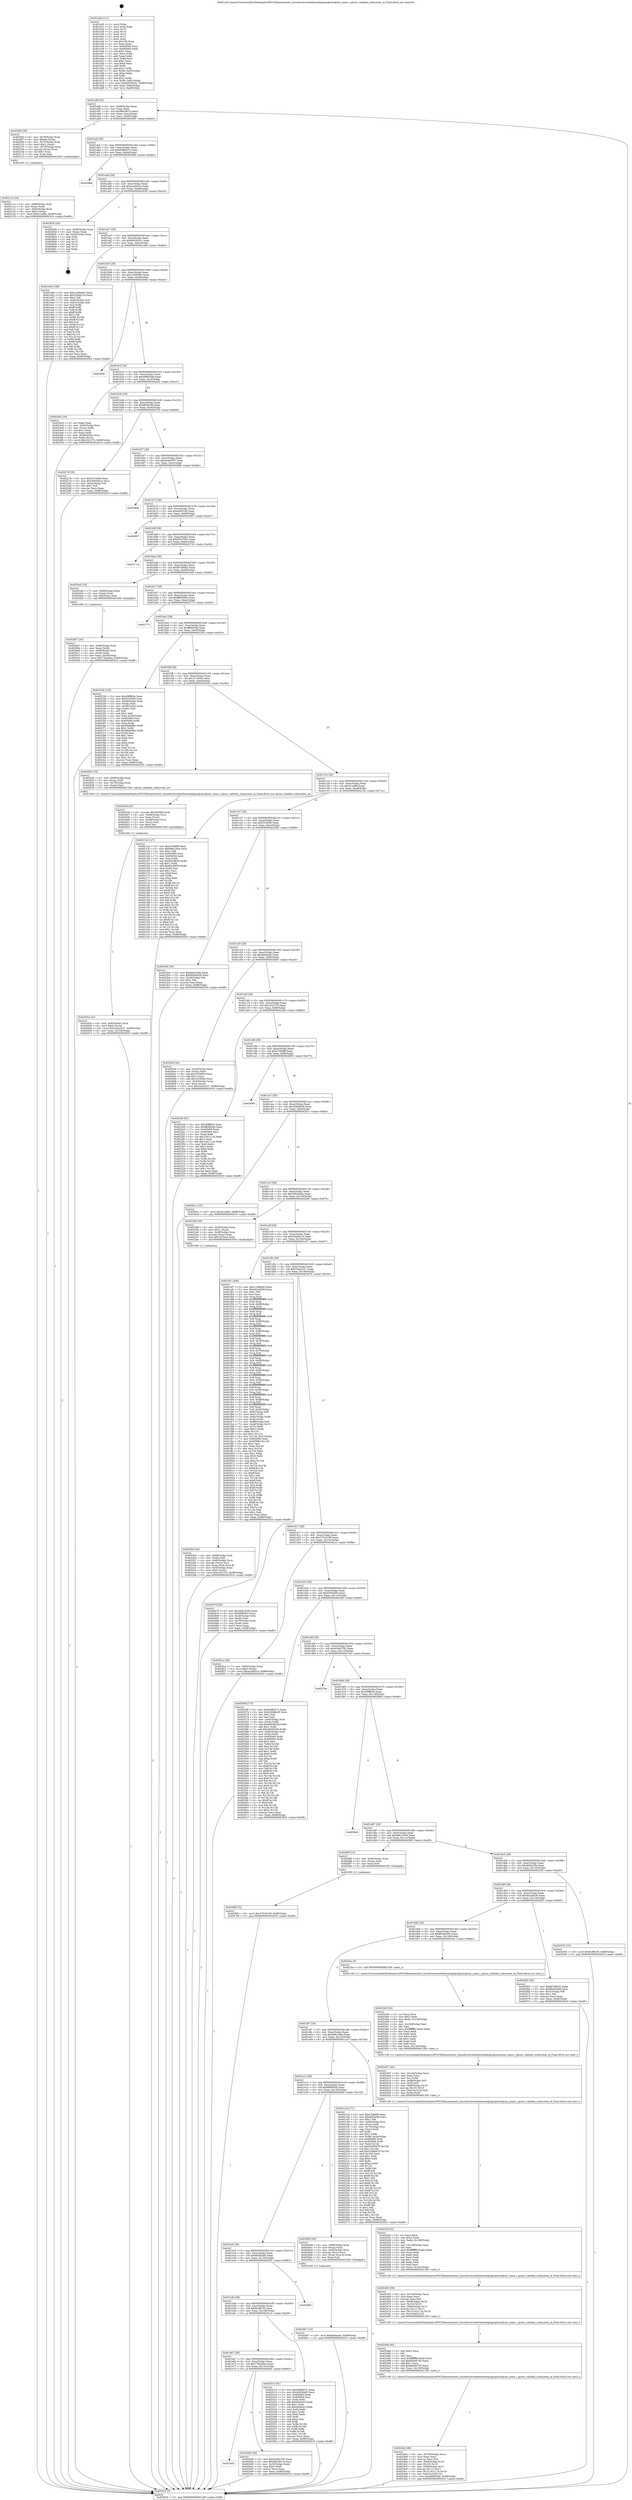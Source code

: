 digraph "0x401a20" {
  label = "0x401a20 (/mnt/c/Users/mathe/Desktop/tcc/POCII/binaries/extr_linuxdriversnetethernetqlogicqlcnicqlcnic_main.c_qlcnic_validate_subsystem_id_Final-ollvm.out::main(0))"
  labelloc = "t"
  node[shape=record]

  Entry [label="",width=0.3,height=0.3,shape=circle,fillcolor=black,style=filled]
  "0x401a8f" [label="{
     0x401a8f [32]\l
     | [instrs]\l
     &nbsp;&nbsp;0x401a8f \<+6\>: mov -0x98(%rbp),%eax\l
     &nbsp;&nbsp;0x401a95 \<+2\>: mov %eax,%ecx\l
     &nbsp;&nbsp;0x401a97 \<+6\>: sub $0x8bb3827a,%ecx\l
     &nbsp;&nbsp;0x401a9d \<+6\>: mov %eax,-0xac(%rbp)\l
     &nbsp;&nbsp;0x401aa3 \<+6\>: mov %ecx,-0xb0(%rbp)\l
     &nbsp;&nbsp;0x401aa9 \<+6\>: je 00000000004020f3 \<main+0x6d3\>\l
  }"]
  "0x4020f3" [label="{
     0x4020f3 [39]\l
     | [instrs]\l
     &nbsp;&nbsp;0x4020f3 \<+4\>: mov -0x78(%rbp),%rax\l
     &nbsp;&nbsp;0x4020f7 \<+6\>: movl $0x64,(%rax)\l
     &nbsp;&nbsp;0x4020fd \<+4\>: mov -0x70(%rbp),%rax\l
     &nbsp;&nbsp;0x402101 \<+6\>: movl $0x1,(%rax)\l
     &nbsp;&nbsp;0x402107 \<+4\>: mov -0x70(%rbp),%rax\l
     &nbsp;&nbsp;0x40210b \<+3\>: movslq (%rax),%rax\l
     &nbsp;&nbsp;0x40210e \<+4\>: shl $0x3,%rax\l
     &nbsp;&nbsp;0x402112 \<+3\>: mov %rax,%rdi\l
     &nbsp;&nbsp;0x402115 \<+5\>: call 0000000000401050 \<malloc@plt\>\l
     | [calls]\l
     &nbsp;&nbsp;0x401050 \{1\} (unknown)\l
  }"]
  "0x401aaf" [label="{
     0x401aaf [28]\l
     | [instrs]\l
     &nbsp;&nbsp;0x401aaf \<+5\>: jmp 0000000000401ab4 \<main+0x94\>\l
     &nbsp;&nbsp;0x401ab4 \<+6\>: mov -0xac(%rbp),%eax\l
     &nbsp;&nbsp;0x401aba \<+5\>: sub $0x8c98d27c,%eax\l
     &nbsp;&nbsp;0x401abf \<+6\>: mov %eax,-0xb4(%rbp)\l
     &nbsp;&nbsp;0x401ac5 \<+6\>: je 00000000004028dd \<main+0xebd\>\l
  }"]
  Exit [label="",width=0.3,height=0.3,shape=circle,fillcolor=black,style=filled,peripheries=2]
  "0x4028dd" [label="{
     0x4028dd\l
  }", style=dashed]
  "0x401acb" [label="{
     0x401acb [28]\l
     | [instrs]\l
     &nbsp;&nbsp;0x401acb \<+5\>: jmp 0000000000401ad0 \<main+0xb0\>\l
     &nbsp;&nbsp;0x401ad0 \<+6\>: mov -0xac(%rbp),%eax\l
     &nbsp;&nbsp;0x401ad6 \<+5\>: sub $0xaca8451e,%eax\l
     &nbsp;&nbsp;0x401adb \<+6\>: mov %eax,-0xb8(%rbp)\l
     &nbsp;&nbsp;0x401ae1 \<+6\>: je 0000000000402836 \<main+0xe16\>\l
  }"]
  "0x4026ff" [label="{
     0x4026ff [15]\l
     | [instrs]\l
     &nbsp;&nbsp;0x4026ff \<+10\>: movl $0x37916199,-0x98(%rbp)\l
     &nbsp;&nbsp;0x402709 \<+5\>: jmp 0000000000402916 \<main+0xef6\>\l
  }"]
  "0x402836" [label="{
     0x402836 [24]\l
     | [instrs]\l
     &nbsp;&nbsp;0x402836 \<+7\>: mov -0x90(%rbp),%rax\l
     &nbsp;&nbsp;0x40283d \<+2\>: mov (%rax),%eax\l
     &nbsp;&nbsp;0x40283f \<+4\>: lea -0x28(%rbp),%rsp\l
     &nbsp;&nbsp;0x402843 \<+1\>: pop %rbx\l
     &nbsp;&nbsp;0x402844 \<+2\>: pop %r12\l
     &nbsp;&nbsp;0x402846 \<+2\>: pop %r13\l
     &nbsp;&nbsp;0x402848 \<+2\>: pop %r14\l
     &nbsp;&nbsp;0x40284a \<+2\>: pop %r15\l
     &nbsp;&nbsp;0x40284c \<+1\>: pop %rbp\l
     &nbsp;&nbsp;0x40284d \<+1\>: ret\l
  }"]
  "0x401ae7" [label="{
     0x401ae7 [28]\l
     | [instrs]\l
     &nbsp;&nbsp;0x401ae7 \<+5\>: jmp 0000000000401aec \<main+0xcc\>\l
     &nbsp;&nbsp;0x401aec \<+6\>: mov -0xac(%rbp),%eax\l
     &nbsp;&nbsp;0x401af2 \<+5\>: sub $0xb655b341,%eax\l
     &nbsp;&nbsp;0x401af7 \<+6\>: mov %eax,-0xbc(%rbp)\l
     &nbsp;&nbsp;0x401afd \<+6\>: je 0000000000401e8d \<main+0x46d\>\l
  }"]
  "0x4026b7" [label="{
     0x4026b7 [15]\l
     | [instrs]\l
     &nbsp;&nbsp;0x4026b7 \<+10\>: movl $0xbbbaeb4,-0x98(%rbp)\l
     &nbsp;&nbsp;0x4026c1 \<+5\>: jmp 0000000000402916 \<main+0xef6\>\l
  }"]
  "0x401e8d" [label="{
     0x401e8d [106]\l
     | [instrs]\l
     &nbsp;&nbsp;0x401e8d \<+5\>: mov $0xc1590e92,%eax\l
     &nbsp;&nbsp;0x401e92 \<+5\>: mov $0x3294b214,%ecx\l
     &nbsp;&nbsp;0x401e97 \<+2\>: mov $0x1,%dl\l
     &nbsp;&nbsp;0x401e99 \<+7\>: mov -0x92(%rbp),%sil\l
     &nbsp;&nbsp;0x401ea0 \<+7\>: mov -0x91(%rbp),%dil\l
     &nbsp;&nbsp;0x401ea7 \<+3\>: mov %sil,%r8b\l
     &nbsp;&nbsp;0x401eaa \<+4\>: xor $0xff,%r8b\l
     &nbsp;&nbsp;0x401eae \<+3\>: mov %dil,%r9b\l
     &nbsp;&nbsp;0x401eb1 \<+4\>: xor $0xff,%r9b\l
     &nbsp;&nbsp;0x401eb5 \<+3\>: xor $0x1,%dl\l
     &nbsp;&nbsp;0x401eb8 \<+3\>: mov %r8b,%r10b\l
     &nbsp;&nbsp;0x401ebb \<+4\>: and $0xff,%r10b\l
     &nbsp;&nbsp;0x401ebf \<+3\>: and %dl,%sil\l
     &nbsp;&nbsp;0x401ec2 \<+3\>: mov %r9b,%r11b\l
     &nbsp;&nbsp;0x401ec5 \<+4\>: and $0xff,%r11b\l
     &nbsp;&nbsp;0x401ec9 \<+3\>: and %dl,%dil\l
     &nbsp;&nbsp;0x401ecc \<+3\>: or %sil,%r10b\l
     &nbsp;&nbsp;0x401ecf \<+3\>: or %dil,%r11b\l
     &nbsp;&nbsp;0x401ed2 \<+3\>: xor %r11b,%r10b\l
     &nbsp;&nbsp;0x401ed5 \<+3\>: or %r9b,%r8b\l
     &nbsp;&nbsp;0x401ed8 \<+4\>: xor $0xff,%r8b\l
     &nbsp;&nbsp;0x401edc \<+3\>: or $0x1,%dl\l
     &nbsp;&nbsp;0x401edf \<+3\>: and %dl,%r8b\l
     &nbsp;&nbsp;0x401ee2 \<+3\>: or %r8b,%r10b\l
     &nbsp;&nbsp;0x401ee5 \<+4\>: test $0x1,%r10b\l
     &nbsp;&nbsp;0x401ee9 \<+3\>: cmovne %ecx,%eax\l
     &nbsp;&nbsp;0x401eec \<+6\>: mov %eax,-0x98(%rbp)\l
     &nbsp;&nbsp;0x401ef2 \<+5\>: jmp 0000000000402916 \<main+0xef6\>\l
  }"]
  "0x401b03" [label="{
     0x401b03 [28]\l
     | [instrs]\l
     &nbsp;&nbsp;0x401b03 \<+5\>: jmp 0000000000401b08 \<main+0xe8\>\l
     &nbsp;&nbsp;0x401b08 \<+6\>: mov -0xac(%rbp),%eax\l
     &nbsp;&nbsp;0x401b0e \<+5\>: sub $0xc1590e92,%eax\l
     &nbsp;&nbsp;0x401b13 \<+6\>: mov %eax,-0xc0(%rbp)\l
     &nbsp;&nbsp;0x401b19 \<+6\>: je 000000000040284e \<main+0xe2e\>\l
  }"]
  "0x402916" [label="{
     0x402916 [5]\l
     | [instrs]\l
     &nbsp;&nbsp;0x402916 \<+5\>: jmp 0000000000401a8f \<main+0x6f\>\l
  }"]
  "0x401a20" [label="{
     0x401a20 [111]\l
     | [instrs]\l
     &nbsp;&nbsp;0x401a20 \<+1\>: push %rbp\l
     &nbsp;&nbsp;0x401a21 \<+3\>: mov %rsp,%rbp\l
     &nbsp;&nbsp;0x401a24 \<+2\>: push %r15\l
     &nbsp;&nbsp;0x401a26 \<+2\>: push %r14\l
     &nbsp;&nbsp;0x401a28 \<+2\>: push %r13\l
     &nbsp;&nbsp;0x401a2a \<+2\>: push %r12\l
     &nbsp;&nbsp;0x401a2c \<+1\>: push %rbx\l
     &nbsp;&nbsp;0x401a2d \<+7\>: sub $0x158,%rsp\l
     &nbsp;&nbsp;0x401a34 \<+2\>: xor %eax,%eax\l
     &nbsp;&nbsp;0x401a36 \<+7\>: mov 0x405060,%ecx\l
     &nbsp;&nbsp;0x401a3d \<+7\>: mov 0x405064,%edx\l
     &nbsp;&nbsp;0x401a44 \<+3\>: sub $0x1,%eax\l
     &nbsp;&nbsp;0x401a47 \<+3\>: mov %ecx,%r8d\l
     &nbsp;&nbsp;0x401a4a \<+3\>: add %eax,%r8d\l
     &nbsp;&nbsp;0x401a4d \<+4\>: imul %r8d,%ecx\l
     &nbsp;&nbsp;0x401a51 \<+3\>: and $0x1,%ecx\l
     &nbsp;&nbsp;0x401a54 \<+3\>: cmp $0x0,%ecx\l
     &nbsp;&nbsp;0x401a57 \<+4\>: sete %r9b\l
     &nbsp;&nbsp;0x401a5b \<+4\>: and $0x1,%r9b\l
     &nbsp;&nbsp;0x401a5f \<+7\>: mov %r9b,-0x92(%rbp)\l
     &nbsp;&nbsp;0x401a66 \<+3\>: cmp $0xa,%edx\l
     &nbsp;&nbsp;0x401a69 \<+4\>: setl %r9b\l
     &nbsp;&nbsp;0x401a6d \<+4\>: and $0x1,%r9b\l
     &nbsp;&nbsp;0x401a71 \<+7\>: mov %r9b,-0x91(%rbp)\l
     &nbsp;&nbsp;0x401a78 \<+10\>: movl $0xb655b341,-0x98(%rbp)\l
     &nbsp;&nbsp;0x401a82 \<+6\>: mov %edi,-0x9c(%rbp)\l
     &nbsp;&nbsp;0x401a88 \<+7\>: mov %rsi,-0xa8(%rbp)\l
  }"]
  "0x40265a" [label="{
     0x40265a [31]\l
     | [instrs]\l
     &nbsp;&nbsp;0x40265a \<+4\>: mov -0x40(%rbp),%rcx\l
     &nbsp;&nbsp;0x40265e \<+6\>: movl $0x0,(%rcx)\l
     &nbsp;&nbsp;0x402664 \<+10\>: movl $0x32ea3237,-0x98(%rbp)\l
     &nbsp;&nbsp;0x40266e \<+6\>: mov %eax,-0x154(%rbp)\l
     &nbsp;&nbsp;0x402674 \<+5\>: jmp 0000000000402916 \<main+0xef6\>\l
  }"]
  "0x40284e" [label="{
     0x40284e\l
  }", style=dashed]
  "0x401b1f" [label="{
     0x401b1f [28]\l
     | [instrs]\l
     &nbsp;&nbsp;0x401b1f \<+5\>: jmp 0000000000401b24 \<main+0x104\>\l
     &nbsp;&nbsp;0x401b24 \<+6\>: mov -0xac(%rbp),%eax\l
     &nbsp;&nbsp;0x401b2a \<+5\>: sub $0xd68f30a8,%eax\l
     &nbsp;&nbsp;0x401b2f \<+6\>: mov %eax,-0xc4(%rbp)\l
     &nbsp;&nbsp;0x401b35 \<+6\>: je 00000000004024e3 \<main+0xac3\>\l
  }"]
  "0x40263d" [label="{
     0x40263d [29]\l
     | [instrs]\l
     &nbsp;&nbsp;0x40263d \<+10\>: movabs $0x4030b6,%rdi\l
     &nbsp;&nbsp;0x402647 \<+4\>: mov -0x48(%rbp),%rcx\l
     &nbsp;&nbsp;0x40264b \<+2\>: mov %eax,(%rcx)\l
     &nbsp;&nbsp;0x40264d \<+4\>: mov -0x48(%rbp),%rcx\l
     &nbsp;&nbsp;0x402651 \<+2\>: mov (%rcx),%esi\l
     &nbsp;&nbsp;0x402653 \<+2\>: mov $0x0,%al\l
     &nbsp;&nbsp;0x402655 \<+5\>: call 0000000000401040 \<printf@plt\>\l
     | [calls]\l
     &nbsp;&nbsp;0x401040 \{1\} (unknown)\l
  }"]
  "0x4024e3" [label="{
     0x4024e3 [34]\l
     | [instrs]\l
     &nbsp;&nbsp;0x4024e3 \<+2\>: xor %eax,%eax\l
     &nbsp;&nbsp;0x4024e5 \<+4\>: mov -0x50(%rbp),%rcx\l
     &nbsp;&nbsp;0x4024e9 \<+2\>: mov (%rcx),%edx\l
     &nbsp;&nbsp;0x4024eb \<+3\>: sub $0x1,%eax\l
     &nbsp;&nbsp;0x4024ee \<+2\>: sub %eax,%edx\l
     &nbsp;&nbsp;0x4024f0 \<+4\>: mov -0x50(%rbp),%rcx\l
     &nbsp;&nbsp;0x4024f4 \<+2\>: mov %edx,(%rcx)\l
     &nbsp;&nbsp;0x4024f6 \<+10\>: movl $0xc3d127b,-0x98(%rbp)\l
     &nbsp;&nbsp;0x402500 \<+5\>: jmp 0000000000402916 \<main+0xef6\>\l
  }"]
  "0x401b3b" [label="{
     0x401b3b [28]\l
     | [instrs]\l
     &nbsp;&nbsp;0x401b3b \<+5\>: jmp 0000000000401b40 \<main+0x120\>\l
     &nbsp;&nbsp;0x401b40 \<+6\>: mov -0xac(%rbp),%eax\l
     &nbsp;&nbsp;0x401b46 \<+5\>: sub $0xd82fa36f,%eax\l
     &nbsp;&nbsp;0x401b4b \<+6\>: mov %eax,-0xc8(%rbp)\l
     &nbsp;&nbsp;0x401b51 \<+6\>: je 0000000000402278 \<main+0x858\>\l
  }"]
  "0x4024b2" [label="{
     0x4024b2 [49]\l
     | [instrs]\l
     &nbsp;&nbsp;0x4024b2 \<+6\>: mov -0x150(%rbp),%ecx\l
     &nbsp;&nbsp;0x4024b8 \<+3\>: imul %eax,%ecx\l
     &nbsp;&nbsp;0x4024bb \<+3\>: movslq %ecx,%r9\l
     &nbsp;&nbsp;0x4024be \<+4\>: mov -0x68(%rbp),%r10\l
     &nbsp;&nbsp;0x4024c2 \<+3\>: mov (%r10),%r10\l
     &nbsp;&nbsp;0x4024c5 \<+4\>: mov -0x60(%rbp),%r11\l
     &nbsp;&nbsp;0x4024c9 \<+3\>: movslq (%r11),%r11\l
     &nbsp;&nbsp;0x4024cc \<+4\>: mov (%r10,%r11,8),%r10\l
     &nbsp;&nbsp;0x4024d0 \<+4\>: mov %r9,0x10(%r10)\l
     &nbsp;&nbsp;0x4024d4 \<+10\>: movl $0xd68f30a8,-0x98(%rbp)\l
     &nbsp;&nbsp;0x4024de \<+5\>: jmp 0000000000402916 \<main+0xef6\>\l
  }"]
  "0x402278" [label="{
     0x402278 [30]\l
     | [instrs]\l
     &nbsp;&nbsp;0x402278 \<+5\>: mov $0x317a904,%eax\l
     &nbsp;&nbsp;0x40227d \<+5\>: mov $0x3083d42a,%ecx\l
     &nbsp;&nbsp;0x402282 \<+3\>: mov -0x2a(%rbp),%dl\l
     &nbsp;&nbsp;0x402285 \<+3\>: test $0x1,%dl\l
     &nbsp;&nbsp;0x402288 \<+3\>: cmovne %ecx,%eax\l
     &nbsp;&nbsp;0x40228b \<+6\>: mov %eax,-0x98(%rbp)\l
     &nbsp;&nbsp;0x402291 \<+5\>: jmp 0000000000402916 \<main+0xef6\>\l
  }"]
  "0x401b57" [label="{
     0x401b57 [28]\l
     | [instrs]\l
     &nbsp;&nbsp;0x401b57 \<+5\>: jmp 0000000000401b5c \<main+0x13c\>\l
     &nbsp;&nbsp;0x401b5c \<+6\>: mov -0xac(%rbp),%eax\l
     &nbsp;&nbsp;0x401b62 \<+5\>: sub $0xe5ded507,%eax\l
     &nbsp;&nbsp;0x401b67 \<+6\>: mov %eax,-0xcc(%rbp)\l
     &nbsp;&nbsp;0x401b6d \<+6\>: je 000000000040280b \<main+0xdeb\>\l
  }"]
  "0x40248a" [label="{
     0x40248a [40]\l
     | [instrs]\l
     &nbsp;&nbsp;0x40248a \<+5\>: mov $0x2,%ecx\l
     &nbsp;&nbsp;0x40248f \<+1\>: cltd\l
     &nbsp;&nbsp;0x402490 \<+2\>: idiv %ecx\l
     &nbsp;&nbsp;0x402492 \<+6\>: imul $0xfffffffe,%edx,%ecx\l
     &nbsp;&nbsp;0x402498 \<+6\>: sub $0xdbd46783,%ecx\l
     &nbsp;&nbsp;0x40249e \<+3\>: add $0x1,%ecx\l
     &nbsp;&nbsp;0x4024a1 \<+6\>: add $0xdbd46783,%ecx\l
     &nbsp;&nbsp;0x4024a7 \<+6\>: mov %ecx,-0x150(%rbp)\l
     &nbsp;&nbsp;0x4024ad \<+5\>: call 0000000000401160 \<next_i\>\l
     | [calls]\l
     &nbsp;&nbsp;0x401160 \{1\} (/mnt/c/Users/mathe/Desktop/tcc/POCII/binaries/extr_linuxdriversnetethernetqlogicqlcnicqlcnic_main.c_qlcnic_validate_subsystem_id_Final-ollvm.out::next_i)\l
  }"]
  "0x40280b" [label="{
     0x40280b\l
  }", style=dashed]
  "0x401b73" [label="{
     0x401b73 [28]\l
     | [instrs]\l
     &nbsp;&nbsp;0x401b73 \<+5\>: jmp 0000000000401b78 \<main+0x158\>\l
     &nbsp;&nbsp;0x401b78 \<+6\>: mov -0xac(%rbp),%eax\l
     &nbsp;&nbsp;0x401b7e \<+5\>: sub $0xed5f21fb,%eax\l
     &nbsp;&nbsp;0x401b83 \<+6\>: mov %eax,-0xd0(%rbp)\l
     &nbsp;&nbsp;0x401b89 \<+6\>: je 0000000000402907 \<main+0xee7\>\l
  }"]
  "0x402463" [label="{
     0x402463 [39]\l
     | [instrs]\l
     &nbsp;&nbsp;0x402463 \<+6\>: mov -0x14c(%rbp),%ecx\l
     &nbsp;&nbsp;0x402469 \<+3\>: imul %eax,%ecx\l
     &nbsp;&nbsp;0x40246c \<+3\>: movslq %ecx,%r9\l
     &nbsp;&nbsp;0x40246f \<+4\>: mov -0x68(%rbp),%r10\l
     &nbsp;&nbsp;0x402473 \<+3\>: mov (%r10),%r10\l
     &nbsp;&nbsp;0x402476 \<+4\>: mov -0x60(%rbp),%r11\l
     &nbsp;&nbsp;0x40247a \<+3\>: movslq (%r11),%r11\l
     &nbsp;&nbsp;0x40247d \<+4\>: mov (%r10,%r11,8),%r10\l
     &nbsp;&nbsp;0x402481 \<+4\>: mov %r9,0x8(%r10)\l
     &nbsp;&nbsp;0x402485 \<+5\>: call 0000000000401160 \<next_i\>\l
     | [calls]\l
     &nbsp;&nbsp;0x401160 \{1\} (/mnt/c/Users/mathe/Desktop/tcc/POCII/binaries/extr_linuxdriversnetethernetqlogicqlcnicqlcnic_main.c_qlcnic_validate_subsystem_id_Final-ollvm.out::next_i)\l
  }"]
  "0x402907" [label="{
     0x402907\l
  }", style=dashed]
  "0x401b8f" [label="{
     0x401b8f [28]\l
     | [instrs]\l
     &nbsp;&nbsp;0x401b8f \<+5\>: jmp 0000000000401b94 \<main+0x174\>\l
     &nbsp;&nbsp;0x401b94 \<+6\>: mov -0xac(%rbp),%eax\l
     &nbsp;&nbsp;0x401b9a \<+5\>: sub $0xf5027633,%eax\l
     &nbsp;&nbsp;0x401b9f \<+6\>: mov %eax,-0xd4(%rbp)\l
     &nbsp;&nbsp;0x401ba5 \<+6\>: je 000000000040271d \<main+0xcfd\>\l
  }"]
  "0x40242f" [label="{
     0x40242f [52]\l
     | [instrs]\l
     &nbsp;&nbsp;0x40242f \<+2\>: xor %ecx,%ecx\l
     &nbsp;&nbsp;0x402431 \<+5\>: mov $0x2,%edx\l
     &nbsp;&nbsp;0x402436 \<+6\>: mov %edx,-0x148(%rbp)\l
     &nbsp;&nbsp;0x40243c \<+1\>: cltd\l
     &nbsp;&nbsp;0x40243d \<+6\>: mov -0x148(%rbp),%esi\l
     &nbsp;&nbsp;0x402443 \<+2\>: idiv %esi\l
     &nbsp;&nbsp;0x402445 \<+6\>: imul $0xfffffffe,%edx,%edx\l
     &nbsp;&nbsp;0x40244b \<+2\>: mov %ecx,%edi\l
     &nbsp;&nbsp;0x40244d \<+2\>: sub %edx,%edi\l
     &nbsp;&nbsp;0x40244f \<+2\>: mov %ecx,%edx\l
     &nbsp;&nbsp;0x402451 \<+3\>: sub $0x1,%edx\l
     &nbsp;&nbsp;0x402454 \<+2\>: add %edx,%edi\l
     &nbsp;&nbsp;0x402456 \<+2\>: sub %edi,%ecx\l
     &nbsp;&nbsp;0x402458 \<+6\>: mov %ecx,-0x14c(%rbp)\l
     &nbsp;&nbsp;0x40245e \<+5\>: call 0000000000401160 \<next_i\>\l
     | [calls]\l
     &nbsp;&nbsp;0x401160 \{1\} (/mnt/c/Users/mathe/Desktop/tcc/POCII/binaries/extr_linuxdriversnetethernetqlogicqlcnicqlcnic_main.c_qlcnic_validate_subsystem_id_Final-ollvm.out::next_i)\l
  }"]
  "0x40271d" [label="{
     0x40271d\l
  }", style=dashed]
  "0x401bab" [label="{
     0x401bab [28]\l
     | [instrs]\l
     &nbsp;&nbsp;0x401bab \<+5\>: jmp 0000000000401bb0 \<main+0x190\>\l
     &nbsp;&nbsp;0x401bb0 \<+6\>: mov -0xac(%rbp),%eax\l
     &nbsp;&nbsp;0x401bb6 \<+5\>: sub $0xfd7d8462,%eax\l
     &nbsp;&nbsp;0x401bbb \<+6\>: mov %eax,-0xd8(%rbp)\l
     &nbsp;&nbsp;0x401bc1 \<+6\>: je 00000000004020a4 \<main+0x684\>\l
  }"]
  "0x402407" [label="{
     0x402407 [40]\l
     | [instrs]\l
     &nbsp;&nbsp;0x402407 \<+6\>: mov -0x144(%rbp),%ecx\l
     &nbsp;&nbsp;0x40240d \<+3\>: imul %eax,%ecx\l
     &nbsp;&nbsp;0x402410 \<+4\>: mov %cx,%r8w\l
     &nbsp;&nbsp;0x402414 \<+4\>: mov -0x68(%rbp),%r9\l
     &nbsp;&nbsp;0x402418 \<+3\>: mov (%r9),%r9\l
     &nbsp;&nbsp;0x40241b \<+4\>: mov -0x60(%rbp),%r10\l
     &nbsp;&nbsp;0x40241f \<+3\>: movslq (%r10),%r10\l
     &nbsp;&nbsp;0x402422 \<+4\>: mov (%r9,%r10,8),%r9\l
     &nbsp;&nbsp;0x402426 \<+4\>: mov %r8w,(%r9)\l
     &nbsp;&nbsp;0x40242a \<+5\>: call 0000000000401160 \<next_i\>\l
     | [calls]\l
     &nbsp;&nbsp;0x401160 \{1\} (/mnt/c/Users/mathe/Desktop/tcc/POCII/binaries/extr_linuxdriversnetethernetqlogicqlcnicqlcnic_main.c_qlcnic_validate_subsystem_id_Final-ollvm.out::next_i)\l
  }"]
  "0x4020a4" [label="{
     0x4020a4 [19]\l
     | [instrs]\l
     &nbsp;&nbsp;0x4020a4 \<+7\>: mov -0x88(%rbp),%rax\l
     &nbsp;&nbsp;0x4020ab \<+3\>: mov (%rax),%rax\l
     &nbsp;&nbsp;0x4020ae \<+4\>: mov 0x8(%rax),%rdi\l
     &nbsp;&nbsp;0x4020b2 \<+5\>: call 0000000000401060 \<atoi@plt\>\l
     | [calls]\l
     &nbsp;&nbsp;0x401060 \{1\} (unknown)\l
  }"]
  "0x401bc7" [label="{
     0x401bc7 [28]\l
     | [instrs]\l
     &nbsp;&nbsp;0x401bc7 \<+5\>: jmp 0000000000401bcc \<main+0x1ac\>\l
     &nbsp;&nbsp;0x401bcc \<+6\>: mov -0xac(%rbp),%eax\l
     &nbsp;&nbsp;0x401bd2 \<+5\>: sub $0xff830904,%eax\l
     &nbsp;&nbsp;0x401bd7 \<+6\>: mov %eax,-0xdc(%rbp)\l
     &nbsp;&nbsp;0x401bdd \<+6\>: je 0000000000402773 \<main+0xd53\>\l
  }"]
  "0x4023d3" [label="{
     0x4023d3 [52]\l
     | [instrs]\l
     &nbsp;&nbsp;0x4023d3 \<+2\>: xor %ecx,%ecx\l
     &nbsp;&nbsp;0x4023d5 \<+5\>: mov $0x2,%edx\l
     &nbsp;&nbsp;0x4023da \<+6\>: mov %edx,-0x140(%rbp)\l
     &nbsp;&nbsp;0x4023e0 \<+1\>: cltd\l
     &nbsp;&nbsp;0x4023e1 \<+6\>: mov -0x140(%rbp),%esi\l
     &nbsp;&nbsp;0x4023e7 \<+2\>: idiv %esi\l
     &nbsp;&nbsp;0x4023e9 \<+6\>: imul $0xfffffffe,%edx,%edx\l
     &nbsp;&nbsp;0x4023ef \<+2\>: mov %ecx,%edi\l
     &nbsp;&nbsp;0x4023f1 \<+2\>: sub %edx,%edi\l
     &nbsp;&nbsp;0x4023f3 \<+2\>: mov %ecx,%edx\l
     &nbsp;&nbsp;0x4023f5 \<+3\>: sub $0x1,%edx\l
     &nbsp;&nbsp;0x4023f8 \<+2\>: add %edx,%edi\l
     &nbsp;&nbsp;0x4023fa \<+2\>: sub %edi,%ecx\l
     &nbsp;&nbsp;0x4023fc \<+6\>: mov %ecx,-0x144(%rbp)\l
     &nbsp;&nbsp;0x402402 \<+5\>: call 0000000000401160 \<next_i\>\l
     | [calls]\l
     &nbsp;&nbsp;0x401160 \{1\} (/mnt/c/Users/mathe/Desktop/tcc/POCII/binaries/extr_linuxdriversnetethernetqlogicqlcnicqlcnic_main.c_qlcnic_validate_subsystem_id_Final-ollvm.out::next_i)\l
  }"]
  "0x402773" [label="{
     0x402773\l
  }", style=dashed]
  "0x401be3" [label="{
     0x401be3 [28]\l
     | [instrs]\l
     &nbsp;&nbsp;0x401be3 \<+5\>: jmp 0000000000401be8 \<main+0x1c8\>\l
     &nbsp;&nbsp;0x401be8 \<+6\>: mov -0xac(%rbp),%eax\l
     &nbsp;&nbsp;0x401bee \<+5\>: sub $0xffb85b4d,%eax\l
     &nbsp;&nbsp;0x401bf3 \<+6\>: mov %eax,-0xe0(%rbp)\l
     &nbsp;&nbsp;0x401bf9 \<+6\>: je 0000000000402336 \<main+0x916\>\l
  }"]
  "0x4022b0" [label="{
     0x4022b0 [43]\l
     | [instrs]\l
     &nbsp;&nbsp;0x4022b0 \<+4\>: mov -0x68(%rbp),%rdi\l
     &nbsp;&nbsp;0x4022b4 \<+3\>: mov (%rdi),%rdi\l
     &nbsp;&nbsp;0x4022b7 \<+4\>: mov -0x60(%rbp),%rcx\l
     &nbsp;&nbsp;0x4022bb \<+3\>: movslq (%rcx),%rcx\l
     &nbsp;&nbsp;0x4022be \<+4\>: mov %rax,(%rdi,%rcx,8)\l
     &nbsp;&nbsp;0x4022c2 \<+4\>: mov -0x50(%rbp),%rax\l
     &nbsp;&nbsp;0x4022c6 \<+6\>: movl $0x0,(%rax)\l
     &nbsp;&nbsp;0x4022cc \<+10\>: movl $0xc3d127b,-0x98(%rbp)\l
     &nbsp;&nbsp;0x4022d6 \<+5\>: jmp 0000000000402916 \<main+0xef6\>\l
  }"]
  "0x402336" [label="{
     0x402336 [122]\l
     | [instrs]\l
     &nbsp;&nbsp;0x402336 \<+5\>: mov $0x45fffb3e,%eax\l
     &nbsp;&nbsp;0x40233b \<+5\>: mov $0x551bf36,%ecx\l
     &nbsp;&nbsp;0x402340 \<+4\>: mov -0x50(%rbp),%rdx\l
     &nbsp;&nbsp;0x402344 \<+2\>: mov (%rdx),%esi\l
     &nbsp;&nbsp;0x402346 \<+4\>: mov -0x58(%rbp),%rdx\l
     &nbsp;&nbsp;0x40234a \<+2\>: cmp (%rdx),%esi\l
     &nbsp;&nbsp;0x40234c \<+4\>: setl %dil\l
     &nbsp;&nbsp;0x402350 \<+4\>: and $0x1,%dil\l
     &nbsp;&nbsp;0x402354 \<+4\>: mov %dil,-0x29(%rbp)\l
     &nbsp;&nbsp;0x402358 \<+7\>: mov 0x405060,%esi\l
     &nbsp;&nbsp;0x40235f \<+8\>: mov 0x405064,%r8d\l
     &nbsp;&nbsp;0x402367 \<+3\>: mov %esi,%r9d\l
     &nbsp;&nbsp;0x40236a \<+7\>: sub $0x5fddd9bc,%r9d\l
     &nbsp;&nbsp;0x402371 \<+4\>: sub $0x1,%r9d\l
     &nbsp;&nbsp;0x402375 \<+7\>: add $0x5fddd9bc,%r9d\l
     &nbsp;&nbsp;0x40237c \<+4\>: imul %r9d,%esi\l
     &nbsp;&nbsp;0x402380 \<+3\>: and $0x1,%esi\l
     &nbsp;&nbsp;0x402383 \<+3\>: cmp $0x0,%esi\l
     &nbsp;&nbsp;0x402386 \<+4\>: sete %dil\l
     &nbsp;&nbsp;0x40238a \<+4\>: cmp $0xa,%r8d\l
     &nbsp;&nbsp;0x40238e \<+4\>: setl %r10b\l
     &nbsp;&nbsp;0x402392 \<+3\>: mov %dil,%r11b\l
     &nbsp;&nbsp;0x402395 \<+3\>: and %r10b,%r11b\l
     &nbsp;&nbsp;0x402398 \<+3\>: xor %r10b,%dil\l
     &nbsp;&nbsp;0x40239b \<+3\>: or %dil,%r11b\l
     &nbsp;&nbsp;0x40239e \<+4\>: test $0x1,%r11b\l
     &nbsp;&nbsp;0x4023a2 \<+3\>: cmovne %ecx,%eax\l
     &nbsp;&nbsp;0x4023a5 \<+6\>: mov %eax,-0x98(%rbp)\l
     &nbsp;&nbsp;0x4023ab \<+5\>: jmp 0000000000402916 \<main+0xef6\>\l
  }"]
  "0x401bff" [label="{
     0x401bff [28]\l
     | [instrs]\l
     &nbsp;&nbsp;0x401bff \<+5\>: jmp 0000000000401c04 \<main+0x1e4\>\l
     &nbsp;&nbsp;0x401c04 \<+6\>: mov -0xac(%rbp),%eax\l
     &nbsp;&nbsp;0x401c0a \<+5\>: sub $0x317a904,%eax\l
     &nbsp;&nbsp;0x401c0f \<+6\>: mov %eax,-0xe4(%rbp)\l
     &nbsp;&nbsp;0x401c15 \<+6\>: je 000000000040262b \<main+0xc0b\>\l
  }"]
  "0x40211a" [label="{
     0x40211a [32]\l
     | [instrs]\l
     &nbsp;&nbsp;0x40211a \<+4\>: mov -0x68(%rbp),%rdi\l
     &nbsp;&nbsp;0x40211e \<+3\>: mov %rax,(%rdi)\l
     &nbsp;&nbsp;0x402121 \<+4\>: mov -0x60(%rbp),%rax\l
     &nbsp;&nbsp;0x402125 \<+6\>: movl $0x0,(%rax)\l
     &nbsp;&nbsp;0x40212b \<+10\>: movl $0x41cef6e,-0x98(%rbp)\l
     &nbsp;&nbsp;0x402135 \<+5\>: jmp 0000000000402916 \<main+0xef6\>\l
  }"]
  "0x40262b" [label="{
     0x40262b [18]\l
     | [instrs]\l
     &nbsp;&nbsp;0x40262b \<+4\>: mov -0x68(%rbp),%rax\l
     &nbsp;&nbsp;0x40262f \<+3\>: mov (%rax),%rdi\l
     &nbsp;&nbsp;0x402632 \<+4\>: mov -0x78(%rbp),%rax\l
     &nbsp;&nbsp;0x402636 \<+2\>: mov (%rax),%esi\l
     &nbsp;&nbsp;0x402638 \<+5\>: call 00000000004015b0 \<qlcnic_validate_subsystem_id\>\l
     | [calls]\l
     &nbsp;&nbsp;0x4015b0 \{1\} (/mnt/c/Users/mathe/Desktop/tcc/POCII/binaries/extr_linuxdriversnetethernetqlogicqlcnicqlcnic_main.c_qlcnic_validate_subsystem_id_Final-ollvm.out::qlcnic_validate_subsystem_id)\l
  }"]
  "0x401c1b" [label="{
     0x401c1b [28]\l
     | [instrs]\l
     &nbsp;&nbsp;0x401c1b \<+5\>: jmp 0000000000401c20 \<main+0x200\>\l
     &nbsp;&nbsp;0x401c20 \<+6\>: mov -0xac(%rbp),%eax\l
     &nbsp;&nbsp;0x401c26 \<+5\>: sub $0x41cef6e,%eax\l
     &nbsp;&nbsp;0x401c2b \<+6\>: mov %eax,-0xe8(%rbp)\l
     &nbsp;&nbsp;0x401c31 \<+6\>: je 000000000040213a \<main+0x71a\>\l
  }"]
  "0x401e83" [label="{
     0x401e83\l
  }", style=dashed]
  "0x40213a" [label="{
     0x40213a [147]\l
     | [instrs]\l
     &nbsp;&nbsp;0x40213a \<+5\>: mov $0xe7db8f8,%eax\l
     &nbsp;&nbsp;0x40213f \<+5\>: mov $0x698c184e,%ecx\l
     &nbsp;&nbsp;0x402144 \<+2\>: mov $0x1,%dl\l
     &nbsp;&nbsp;0x402146 \<+7\>: mov 0x405060,%esi\l
     &nbsp;&nbsp;0x40214d \<+7\>: mov 0x405064,%edi\l
     &nbsp;&nbsp;0x402154 \<+3\>: mov %esi,%r8d\l
     &nbsp;&nbsp;0x402157 \<+7\>: sub $0x65c08f18,%r8d\l
     &nbsp;&nbsp;0x40215e \<+4\>: sub $0x1,%r8d\l
     &nbsp;&nbsp;0x402162 \<+7\>: add $0x65c08f18,%r8d\l
     &nbsp;&nbsp;0x402169 \<+4\>: imul %r8d,%esi\l
     &nbsp;&nbsp;0x40216d \<+3\>: and $0x1,%esi\l
     &nbsp;&nbsp;0x402170 \<+3\>: cmp $0x0,%esi\l
     &nbsp;&nbsp;0x402173 \<+4\>: sete %r9b\l
     &nbsp;&nbsp;0x402177 \<+3\>: cmp $0xa,%edi\l
     &nbsp;&nbsp;0x40217a \<+4\>: setl %r10b\l
     &nbsp;&nbsp;0x40217e \<+3\>: mov %r9b,%r11b\l
     &nbsp;&nbsp;0x402181 \<+4\>: xor $0xff,%r11b\l
     &nbsp;&nbsp;0x402185 \<+3\>: mov %r10b,%bl\l
     &nbsp;&nbsp;0x402188 \<+3\>: xor $0xff,%bl\l
     &nbsp;&nbsp;0x40218b \<+3\>: xor $0x0,%dl\l
     &nbsp;&nbsp;0x40218e \<+3\>: mov %r11b,%r14b\l
     &nbsp;&nbsp;0x402191 \<+4\>: and $0x0,%r14b\l
     &nbsp;&nbsp;0x402195 \<+3\>: and %dl,%r9b\l
     &nbsp;&nbsp;0x402198 \<+3\>: mov %bl,%r15b\l
     &nbsp;&nbsp;0x40219b \<+4\>: and $0x0,%r15b\l
     &nbsp;&nbsp;0x40219f \<+3\>: and %dl,%r10b\l
     &nbsp;&nbsp;0x4021a2 \<+3\>: or %r9b,%r14b\l
     &nbsp;&nbsp;0x4021a5 \<+3\>: or %r10b,%r15b\l
     &nbsp;&nbsp;0x4021a8 \<+3\>: xor %r15b,%r14b\l
     &nbsp;&nbsp;0x4021ab \<+3\>: or %bl,%r11b\l
     &nbsp;&nbsp;0x4021ae \<+4\>: xor $0xff,%r11b\l
     &nbsp;&nbsp;0x4021b2 \<+3\>: or $0x0,%dl\l
     &nbsp;&nbsp;0x4021b5 \<+3\>: and %dl,%r11b\l
     &nbsp;&nbsp;0x4021b8 \<+3\>: or %r11b,%r14b\l
     &nbsp;&nbsp;0x4021bb \<+4\>: test $0x1,%r14b\l
     &nbsp;&nbsp;0x4021bf \<+3\>: cmovne %ecx,%eax\l
     &nbsp;&nbsp;0x4021c2 \<+6\>: mov %eax,-0x98(%rbp)\l
     &nbsp;&nbsp;0x4021c8 \<+5\>: jmp 0000000000402916 \<main+0xef6\>\l
  }"]
  "0x401c37" [label="{
     0x401c37 [28]\l
     | [instrs]\l
     &nbsp;&nbsp;0x401c37 \<+5\>: jmp 0000000000401c3c \<main+0x21c\>\l
     &nbsp;&nbsp;0x401c3c \<+6\>: mov -0xac(%rbp),%eax\l
     &nbsp;&nbsp;0x401c42 \<+5\>: sub $0x551bf36,%eax\l
     &nbsp;&nbsp;0x401c47 \<+6\>: mov %eax,-0xec(%rbp)\l
     &nbsp;&nbsp;0x401c4d \<+6\>: je 00000000004023b0 \<main+0x990\>\l
  }"]
  "0x4020d5" [label="{
     0x4020d5 [30]\l
     | [instrs]\l
     &nbsp;&nbsp;0x4020d5 \<+5\>: mov $0x45d65792,%eax\l
     &nbsp;&nbsp;0x4020da \<+5\>: mov $0x8bb3827a,%ecx\l
     &nbsp;&nbsp;0x4020df \<+3\>: mov -0x30(%rbp),%edx\l
     &nbsp;&nbsp;0x4020e2 \<+3\>: cmp $0x0,%edx\l
     &nbsp;&nbsp;0x4020e5 \<+3\>: cmove %ecx,%eax\l
     &nbsp;&nbsp;0x4020e8 \<+6\>: mov %eax,-0x98(%rbp)\l
     &nbsp;&nbsp;0x4020ee \<+5\>: jmp 0000000000402916 \<main+0xef6\>\l
  }"]
  "0x4023b0" [label="{
     0x4023b0 [30]\l
     | [instrs]\l
     &nbsp;&nbsp;0x4023b0 \<+5\>: mov $0x46d423fe,%eax\l
     &nbsp;&nbsp;0x4023b5 \<+5\>: mov $0x693ab556,%ecx\l
     &nbsp;&nbsp;0x4023ba \<+3\>: mov -0x29(%rbp),%dl\l
     &nbsp;&nbsp;0x4023bd \<+3\>: test $0x1,%dl\l
     &nbsp;&nbsp;0x4023c0 \<+3\>: cmovne %ecx,%eax\l
     &nbsp;&nbsp;0x4023c3 \<+6\>: mov %eax,-0x98(%rbp)\l
     &nbsp;&nbsp;0x4023c9 \<+5\>: jmp 0000000000402916 \<main+0xef6\>\l
  }"]
  "0x401c53" [label="{
     0x401c53 [28]\l
     | [instrs]\l
     &nbsp;&nbsp;0x401c53 \<+5\>: jmp 0000000000401c58 \<main+0x238\>\l
     &nbsp;&nbsp;0x401c58 \<+6\>: mov -0xac(%rbp),%eax\l
     &nbsp;&nbsp;0x401c5e \<+5\>: sub $0xbbbaeb4,%eax\l
     &nbsp;&nbsp;0x401c63 \<+6\>: mov %eax,-0xf0(%rbp)\l
     &nbsp;&nbsp;0x401c69 \<+6\>: je 00000000004026c6 \<main+0xca6\>\l
  }"]
  "0x401e67" [label="{
     0x401e67 [28]\l
     | [instrs]\l
     &nbsp;&nbsp;0x401e67 \<+5\>: jmp 0000000000401e6c \<main+0x44c\>\l
     &nbsp;&nbsp;0x401e6c \<+6\>: mov -0xac(%rbp),%eax\l
     &nbsp;&nbsp;0x401e72 \<+5\>: sub $0x77ba26ea,%eax\l
     &nbsp;&nbsp;0x401e77 \<+6\>: mov %eax,-0x13c(%rbp)\l
     &nbsp;&nbsp;0x401e7d \<+6\>: je 00000000004020d5 \<main+0x6b5\>\l
  }"]
  "0x4026c6" [label="{
     0x4026c6 [42]\l
     | [instrs]\l
     &nbsp;&nbsp;0x4026c6 \<+4\>: mov -0x40(%rbp),%rax\l
     &nbsp;&nbsp;0x4026ca \<+2\>: mov (%rax),%ecx\l
     &nbsp;&nbsp;0x4026cc \<+6\>: sub $0x191685e,%ecx\l
     &nbsp;&nbsp;0x4026d2 \<+3\>: add $0x1,%ecx\l
     &nbsp;&nbsp;0x4026d5 \<+6\>: add $0x191685e,%ecx\l
     &nbsp;&nbsp;0x4026db \<+4\>: mov -0x40(%rbp),%rax\l
     &nbsp;&nbsp;0x4026df \<+2\>: mov %ecx,(%rax)\l
     &nbsp;&nbsp;0x4026e1 \<+10\>: movl $0x32ea3237,-0x98(%rbp)\l
     &nbsp;&nbsp;0x4026eb \<+5\>: jmp 0000000000402916 \<main+0xef6\>\l
  }"]
  "0x401c6f" [label="{
     0x401c6f [28]\l
     | [instrs]\l
     &nbsp;&nbsp;0x401c6f \<+5\>: jmp 0000000000401c74 \<main+0x254\>\l
     &nbsp;&nbsp;0x401c74 \<+6\>: mov -0xac(%rbp),%eax\l
     &nbsp;&nbsp;0x401c7a \<+5\>: sub $0xc3d127b,%eax\l
     &nbsp;&nbsp;0x401c7f \<+6\>: mov %eax,-0xf4(%rbp)\l
     &nbsp;&nbsp;0x401c85 \<+6\>: je 00000000004022db \<main+0x8bb\>\l
  }"]
  "0x402514" [label="{
     0x402514 [91]\l
     | [instrs]\l
     &nbsp;&nbsp;0x402514 \<+5\>: mov $0x8c98d27c,%eax\l
     &nbsp;&nbsp;0x402519 \<+5\>: mov $0x450564f5,%ecx\l
     &nbsp;&nbsp;0x40251e \<+7\>: mov 0x405060,%edx\l
     &nbsp;&nbsp;0x402525 \<+7\>: mov 0x405064,%esi\l
     &nbsp;&nbsp;0x40252c \<+2\>: mov %edx,%edi\l
     &nbsp;&nbsp;0x40252e \<+6\>: add $0xaf4be41f,%edi\l
     &nbsp;&nbsp;0x402534 \<+3\>: sub $0x1,%edi\l
     &nbsp;&nbsp;0x402537 \<+6\>: sub $0xaf4be41f,%edi\l
     &nbsp;&nbsp;0x40253d \<+3\>: imul %edi,%edx\l
     &nbsp;&nbsp;0x402540 \<+3\>: and $0x1,%edx\l
     &nbsp;&nbsp;0x402543 \<+3\>: cmp $0x0,%edx\l
     &nbsp;&nbsp;0x402546 \<+4\>: sete %r8b\l
     &nbsp;&nbsp;0x40254a \<+3\>: cmp $0xa,%esi\l
     &nbsp;&nbsp;0x40254d \<+4\>: setl %r9b\l
     &nbsp;&nbsp;0x402551 \<+3\>: mov %r8b,%r10b\l
     &nbsp;&nbsp;0x402554 \<+3\>: and %r9b,%r10b\l
     &nbsp;&nbsp;0x402557 \<+3\>: xor %r9b,%r8b\l
     &nbsp;&nbsp;0x40255a \<+3\>: or %r8b,%r10b\l
     &nbsp;&nbsp;0x40255d \<+4\>: test $0x1,%r10b\l
     &nbsp;&nbsp;0x402561 \<+3\>: cmovne %ecx,%eax\l
     &nbsp;&nbsp;0x402564 \<+6\>: mov %eax,-0x98(%rbp)\l
     &nbsp;&nbsp;0x40256a \<+5\>: jmp 0000000000402916 \<main+0xef6\>\l
  }"]
  "0x4022db" [label="{
     0x4022db [91]\l
     | [instrs]\l
     &nbsp;&nbsp;0x4022db \<+5\>: mov $0x45fffb3e,%eax\l
     &nbsp;&nbsp;0x4022e0 \<+5\>: mov $0xffb85b4d,%ecx\l
     &nbsp;&nbsp;0x4022e5 \<+7\>: mov 0x405060,%edx\l
     &nbsp;&nbsp;0x4022ec \<+7\>: mov 0x405064,%esi\l
     &nbsp;&nbsp;0x4022f3 \<+2\>: mov %edx,%edi\l
     &nbsp;&nbsp;0x4022f5 \<+6\>: sub $0x23d111cb,%edi\l
     &nbsp;&nbsp;0x4022fb \<+3\>: sub $0x1,%edi\l
     &nbsp;&nbsp;0x4022fe \<+6\>: add $0x23d111cb,%edi\l
     &nbsp;&nbsp;0x402304 \<+3\>: imul %edi,%edx\l
     &nbsp;&nbsp;0x402307 \<+3\>: and $0x1,%edx\l
     &nbsp;&nbsp;0x40230a \<+3\>: cmp $0x0,%edx\l
     &nbsp;&nbsp;0x40230d \<+4\>: sete %r8b\l
     &nbsp;&nbsp;0x402311 \<+3\>: cmp $0xa,%esi\l
     &nbsp;&nbsp;0x402314 \<+4\>: setl %r9b\l
     &nbsp;&nbsp;0x402318 \<+3\>: mov %r8b,%r10b\l
     &nbsp;&nbsp;0x40231b \<+3\>: and %r9b,%r10b\l
     &nbsp;&nbsp;0x40231e \<+3\>: xor %r9b,%r8b\l
     &nbsp;&nbsp;0x402321 \<+3\>: or %r8b,%r10b\l
     &nbsp;&nbsp;0x402324 \<+4\>: test $0x1,%r10b\l
     &nbsp;&nbsp;0x402328 \<+3\>: cmovne %ecx,%eax\l
     &nbsp;&nbsp;0x40232b \<+6\>: mov %eax,-0x98(%rbp)\l
     &nbsp;&nbsp;0x402331 \<+5\>: jmp 0000000000402916 \<main+0xef6\>\l
  }"]
  "0x401c8b" [label="{
     0x401c8b [28]\l
     | [instrs]\l
     &nbsp;&nbsp;0x401c8b \<+5\>: jmp 0000000000401c90 \<main+0x270\>\l
     &nbsp;&nbsp;0x401c90 \<+6\>: mov -0xac(%rbp),%eax\l
     &nbsp;&nbsp;0x401c96 \<+5\>: sub $0xe7db8f8,%eax\l
     &nbsp;&nbsp;0x401c9b \<+6\>: mov %eax,-0xf8(%rbp)\l
     &nbsp;&nbsp;0x401ca1 \<+6\>: je 0000000000402893 \<main+0xe73\>\l
  }"]
  "0x401e4b" [label="{
     0x401e4b [28]\l
     | [instrs]\l
     &nbsp;&nbsp;0x401e4b \<+5\>: jmp 0000000000401e50 \<main+0x430\>\l
     &nbsp;&nbsp;0x401e50 \<+6\>: mov -0xac(%rbp),%eax\l
     &nbsp;&nbsp;0x401e56 \<+5\>: sub $0x6c6ff130,%eax\l
     &nbsp;&nbsp;0x401e5b \<+6\>: mov %eax,-0x138(%rbp)\l
     &nbsp;&nbsp;0x401e61 \<+6\>: je 0000000000402514 \<main+0xaf4\>\l
  }"]
  "0x402893" [label="{
     0x402893\l
  }", style=dashed]
  "0x401ca7" [label="{
     0x401ca7 [28]\l
     | [instrs]\l
     &nbsp;&nbsp;0x401ca7 \<+5\>: jmp 0000000000401cac \<main+0x28c\>\l
     &nbsp;&nbsp;0x401cac \<+6\>: mov -0xac(%rbp),%eax\l
     &nbsp;&nbsp;0x401cb2 \<+5\>: sub $0x2d948e26,%eax\l
     &nbsp;&nbsp;0x401cb7 \<+6\>: mov %eax,-0xfc(%rbp)\l
     &nbsp;&nbsp;0x401cbd \<+6\>: je 000000000040261c \<main+0xbfc\>\l
  }"]
  "0x402083" [label="{
     0x402083\l
  }", style=dashed]
  "0x40261c" [label="{
     0x40261c [15]\l
     | [instrs]\l
     &nbsp;&nbsp;0x40261c \<+10\>: movl $0x41cef6e,-0x98(%rbp)\l
     &nbsp;&nbsp;0x402626 \<+5\>: jmp 0000000000402916 \<main+0xef6\>\l
  }"]
  "0x401cc3" [label="{
     0x401cc3 [28]\l
     | [instrs]\l
     &nbsp;&nbsp;0x401cc3 \<+5\>: jmp 0000000000401cc8 \<main+0x2a8\>\l
     &nbsp;&nbsp;0x401cc8 \<+6\>: mov -0xac(%rbp),%eax\l
     &nbsp;&nbsp;0x401cce \<+5\>: sub $0x3083d42a,%eax\l
     &nbsp;&nbsp;0x401cd3 \<+6\>: mov %eax,-0x100(%rbp)\l
     &nbsp;&nbsp;0x401cd9 \<+6\>: je 0000000000402296 \<main+0x876\>\l
  }"]
  "0x401e2f" [label="{
     0x401e2f [28]\l
     | [instrs]\l
     &nbsp;&nbsp;0x401e2f \<+5\>: jmp 0000000000401e34 \<main+0x414\>\l
     &nbsp;&nbsp;0x401e34 \<+6\>: mov -0xac(%rbp),%eax\l
     &nbsp;&nbsp;0x401e3a \<+5\>: sub $0x6b565ef4,%eax\l
     &nbsp;&nbsp;0x401e3f \<+6\>: mov %eax,-0x134(%rbp)\l
     &nbsp;&nbsp;0x401e45 \<+6\>: je 0000000000402083 \<main+0x663\>\l
  }"]
  "0x402296" [label="{
     0x402296 [26]\l
     | [instrs]\l
     &nbsp;&nbsp;0x402296 \<+4\>: mov -0x58(%rbp),%rax\l
     &nbsp;&nbsp;0x40229a \<+6\>: movl $0x1,(%rax)\l
     &nbsp;&nbsp;0x4022a0 \<+4\>: mov -0x58(%rbp),%rax\l
     &nbsp;&nbsp;0x4022a4 \<+3\>: movslq (%rax),%rax\l
     &nbsp;&nbsp;0x4022a7 \<+4\>: imul $0x18,%rax,%rdi\l
     &nbsp;&nbsp;0x4022ab \<+5\>: call 0000000000401050 \<malloc@plt\>\l
     | [calls]\l
     &nbsp;&nbsp;0x401050 \{1\} (unknown)\l
  }"]
  "0x401cdf" [label="{
     0x401cdf [28]\l
     | [instrs]\l
     &nbsp;&nbsp;0x401cdf \<+5\>: jmp 0000000000401ce4 \<main+0x2c4\>\l
     &nbsp;&nbsp;0x401ce4 \<+6\>: mov -0xac(%rbp),%eax\l
     &nbsp;&nbsp;0x401cea \<+5\>: sub $0x3294b214,%eax\l
     &nbsp;&nbsp;0x401cef \<+6\>: mov %eax,-0x104(%rbp)\l
     &nbsp;&nbsp;0x401cf5 \<+6\>: je 0000000000401ef7 \<main+0x4d7\>\l
  }"]
  "0x40269d" [label="{
     0x40269d [26]\l
     | [instrs]\l
     &nbsp;&nbsp;0x40269d \<+4\>: mov -0x68(%rbp),%rax\l
     &nbsp;&nbsp;0x4026a1 \<+3\>: mov (%rax),%rax\l
     &nbsp;&nbsp;0x4026a4 \<+4\>: mov -0x40(%rbp),%rcx\l
     &nbsp;&nbsp;0x4026a8 \<+3\>: movslq (%rcx),%rcx\l
     &nbsp;&nbsp;0x4026ab \<+4\>: mov (%rax,%rcx,8),%rax\l
     &nbsp;&nbsp;0x4026af \<+3\>: mov %rax,%rdi\l
     &nbsp;&nbsp;0x4026b2 \<+5\>: call 0000000000401030 \<free@plt\>\l
     | [calls]\l
     &nbsp;&nbsp;0x401030 \{1\} (unknown)\l
  }"]
  "0x401ef7" [label="{
     0x401ef7 [366]\l
     | [instrs]\l
     &nbsp;&nbsp;0x401ef7 \<+5\>: mov $0xc1590e92,%eax\l
     &nbsp;&nbsp;0x401efc \<+5\>: mov $0x4b2ad536,%ecx\l
     &nbsp;&nbsp;0x401f01 \<+2\>: mov $0x1,%dl\l
     &nbsp;&nbsp;0x401f03 \<+2\>: xor %esi,%esi\l
     &nbsp;&nbsp;0x401f05 \<+3\>: mov %rsp,%rdi\l
     &nbsp;&nbsp;0x401f08 \<+4\>: add $0xfffffffffffffff0,%rdi\l
     &nbsp;&nbsp;0x401f0c \<+3\>: mov %rdi,%rsp\l
     &nbsp;&nbsp;0x401f0f \<+7\>: mov %rdi,-0x90(%rbp)\l
     &nbsp;&nbsp;0x401f16 \<+3\>: mov %rsp,%rdi\l
     &nbsp;&nbsp;0x401f19 \<+4\>: add $0xfffffffffffffff0,%rdi\l
     &nbsp;&nbsp;0x401f1d \<+3\>: mov %rdi,%rsp\l
     &nbsp;&nbsp;0x401f20 \<+3\>: mov %rsp,%r8\l
     &nbsp;&nbsp;0x401f23 \<+4\>: add $0xfffffffffffffff0,%r8\l
     &nbsp;&nbsp;0x401f27 \<+3\>: mov %r8,%rsp\l
     &nbsp;&nbsp;0x401f2a \<+7\>: mov %r8,-0x88(%rbp)\l
     &nbsp;&nbsp;0x401f31 \<+3\>: mov %rsp,%r8\l
     &nbsp;&nbsp;0x401f34 \<+4\>: add $0xfffffffffffffff0,%r8\l
     &nbsp;&nbsp;0x401f38 \<+3\>: mov %r8,%rsp\l
     &nbsp;&nbsp;0x401f3b \<+4\>: mov %r8,-0x80(%rbp)\l
     &nbsp;&nbsp;0x401f3f \<+3\>: mov %rsp,%r8\l
     &nbsp;&nbsp;0x401f42 \<+4\>: add $0xfffffffffffffff0,%r8\l
     &nbsp;&nbsp;0x401f46 \<+3\>: mov %r8,%rsp\l
     &nbsp;&nbsp;0x401f49 \<+4\>: mov %r8,-0x78(%rbp)\l
     &nbsp;&nbsp;0x401f4d \<+3\>: mov %rsp,%r8\l
     &nbsp;&nbsp;0x401f50 \<+4\>: add $0xfffffffffffffff0,%r8\l
     &nbsp;&nbsp;0x401f54 \<+3\>: mov %r8,%rsp\l
     &nbsp;&nbsp;0x401f57 \<+4\>: mov %r8,-0x70(%rbp)\l
     &nbsp;&nbsp;0x401f5b \<+3\>: mov %rsp,%r8\l
     &nbsp;&nbsp;0x401f5e \<+4\>: add $0xfffffffffffffff0,%r8\l
     &nbsp;&nbsp;0x401f62 \<+3\>: mov %r8,%rsp\l
     &nbsp;&nbsp;0x401f65 \<+4\>: mov %r8,-0x68(%rbp)\l
     &nbsp;&nbsp;0x401f69 \<+3\>: mov %rsp,%r8\l
     &nbsp;&nbsp;0x401f6c \<+4\>: add $0xfffffffffffffff0,%r8\l
     &nbsp;&nbsp;0x401f70 \<+3\>: mov %r8,%rsp\l
     &nbsp;&nbsp;0x401f73 \<+4\>: mov %r8,-0x60(%rbp)\l
     &nbsp;&nbsp;0x401f77 \<+3\>: mov %rsp,%r8\l
     &nbsp;&nbsp;0x401f7a \<+4\>: add $0xfffffffffffffff0,%r8\l
     &nbsp;&nbsp;0x401f7e \<+3\>: mov %r8,%rsp\l
     &nbsp;&nbsp;0x401f81 \<+4\>: mov %r8,-0x58(%rbp)\l
     &nbsp;&nbsp;0x401f85 \<+3\>: mov %rsp,%r8\l
     &nbsp;&nbsp;0x401f88 \<+4\>: add $0xfffffffffffffff0,%r8\l
     &nbsp;&nbsp;0x401f8c \<+3\>: mov %r8,%rsp\l
     &nbsp;&nbsp;0x401f8f \<+4\>: mov %r8,-0x50(%rbp)\l
     &nbsp;&nbsp;0x401f93 \<+3\>: mov %rsp,%r8\l
     &nbsp;&nbsp;0x401f96 \<+4\>: add $0xfffffffffffffff0,%r8\l
     &nbsp;&nbsp;0x401f9a \<+3\>: mov %r8,%rsp\l
     &nbsp;&nbsp;0x401f9d \<+4\>: mov %r8,-0x48(%rbp)\l
     &nbsp;&nbsp;0x401fa1 \<+3\>: mov %rsp,%r8\l
     &nbsp;&nbsp;0x401fa4 \<+4\>: add $0xfffffffffffffff0,%r8\l
     &nbsp;&nbsp;0x401fa8 \<+3\>: mov %r8,%rsp\l
     &nbsp;&nbsp;0x401fab \<+4\>: mov %r8,-0x40(%rbp)\l
     &nbsp;&nbsp;0x401faf \<+7\>: mov -0x90(%rbp),%r8\l
     &nbsp;&nbsp;0x401fb6 \<+7\>: movl $0x0,(%r8)\l
     &nbsp;&nbsp;0x401fbd \<+7\>: mov -0x9c(%rbp),%r9d\l
     &nbsp;&nbsp;0x401fc4 \<+3\>: mov %r9d,(%rdi)\l
     &nbsp;&nbsp;0x401fc7 \<+7\>: mov -0x88(%rbp),%r8\l
     &nbsp;&nbsp;0x401fce \<+7\>: mov -0xa8(%rbp),%r10\l
     &nbsp;&nbsp;0x401fd5 \<+3\>: mov %r10,(%r8)\l
     &nbsp;&nbsp;0x401fd8 \<+3\>: cmpl $0x2,(%rdi)\l
     &nbsp;&nbsp;0x401fdb \<+4\>: setne %r11b\l
     &nbsp;&nbsp;0x401fdf \<+4\>: and $0x1,%r11b\l
     &nbsp;&nbsp;0x401fe3 \<+4\>: mov %r11b,-0x31(%rbp)\l
     &nbsp;&nbsp;0x401fe7 \<+7\>: mov 0x405060,%ebx\l
     &nbsp;&nbsp;0x401fee \<+8\>: mov 0x405064,%r14d\l
     &nbsp;&nbsp;0x401ff6 \<+3\>: sub $0x1,%esi\l
     &nbsp;&nbsp;0x401ff9 \<+3\>: mov %ebx,%r15d\l
     &nbsp;&nbsp;0x401ffc \<+3\>: add %esi,%r15d\l
     &nbsp;&nbsp;0x401fff \<+4\>: imul %r15d,%ebx\l
     &nbsp;&nbsp;0x402003 \<+3\>: and $0x1,%ebx\l
     &nbsp;&nbsp;0x402006 \<+3\>: cmp $0x0,%ebx\l
     &nbsp;&nbsp;0x402009 \<+4\>: sete %r11b\l
     &nbsp;&nbsp;0x40200d \<+4\>: cmp $0xa,%r14d\l
     &nbsp;&nbsp;0x402011 \<+4\>: setl %r12b\l
     &nbsp;&nbsp;0x402015 \<+3\>: mov %r11b,%r13b\l
     &nbsp;&nbsp;0x402018 \<+4\>: xor $0xff,%r13b\l
     &nbsp;&nbsp;0x40201c \<+3\>: mov %r12b,%sil\l
     &nbsp;&nbsp;0x40201f \<+4\>: xor $0xff,%sil\l
     &nbsp;&nbsp;0x402023 \<+3\>: xor $0x1,%dl\l
     &nbsp;&nbsp;0x402026 \<+3\>: mov %r13b,%dil\l
     &nbsp;&nbsp;0x402029 \<+4\>: and $0xff,%dil\l
     &nbsp;&nbsp;0x40202d \<+3\>: and %dl,%r11b\l
     &nbsp;&nbsp;0x402030 \<+3\>: mov %sil,%r8b\l
     &nbsp;&nbsp;0x402033 \<+4\>: and $0xff,%r8b\l
     &nbsp;&nbsp;0x402037 \<+3\>: and %dl,%r12b\l
     &nbsp;&nbsp;0x40203a \<+3\>: or %r11b,%dil\l
     &nbsp;&nbsp;0x40203d \<+3\>: or %r12b,%r8b\l
     &nbsp;&nbsp;0x402040 \<+3\>: xor %r8b,%dil\l
     &nbsp;&nbsp;0x402043 \<+3\>: or %sil,%r13b\l
     &nbsp;&nbsp;0x402046 \<+4\>: xor $0xff,%r13b\l
     &nbsp;&nbsp;0x40204a \<+3\>: or $0x1,%dl\l
     &nbsp;&nbsp;0x40204d \<+3\>: and %dl,%r13b\l
     &nbsp;&nbsp;0x402050 \<+3\>: or %r13b,%dil\l
     &nbsp;&nbsp;0x402053 \<+4\>: test $0x1,%dil\l
     &nbsp;&nbsp;0x402057 \<+3\>: cmovne %ecx,%eax\l
     &nbsp;&nbsp;0x40205a \<+6\>: mov %eax,-0x98(%rbp)\l
     &nbsp;&nbsp;0x402060 \<+5\>: jmp 0000000000402916 \<main+0xef6\>\l
  }"]
  "0x401cfb" [label="{
     0x401cfb [28]\l
     | [instrs]\l
     &nbsp;&nbsp;0x401cfb \<+5\>: jmp 0000000000401d00 \<main+0x2e0\>\l
     &nbsp;&nbsp;0x401d00 \<+6\>: mov -0xac(%rbp),%eax\l
     &nbsp;&nbsp;0x401d06 \<+5\>: sub $0x32ea3237,%eax\l
     &nbsp;&nbsp;0x401d0b \<+6\>: mov %eax,-0x108(%rbp)\l
     &nbsp;&nbsp;0x401d11 \<+6\>: je 0000000000402679 \<main+0xc59\>\l
  }"]
  "0x401e13" [label="{
     0x401e13 [28]\l
     | [instrs]\l
     &nbsp;&nbsp;0x401e13 \<+5\>: jmp 0000000000401e18 \<main+0x3f8\>\l
     &nbsp;&nbsp;0x401e18 \<+6\>: mov -0xac(%rbp),%eax\l
     &nbsp;&nbsp;0x401e1e \<+5\>: sub $0x69f5f5c0,%eax\l
     &nbsp;&nbsp;0x401e23 \<+6\>: mov %eax,-0x130(%rbp)\l
     &nbsp;&nbsp;0x401e29 \<+6\>: je 000000000040269d \<main+0xc7d\>\l
  }"]
  "0x4021cd" [label="{
     0x4021cd [171]\l
     | [instrs]\l
     &nbsp;&nbsp;0x4021cd \<+5\>: mov $0xe7db8f8,%eax\l
     &nbsp;&nbsp;0x4021d2 \<+5\>: mov $0xd82fa36f,%ecx\l
     &nbsp;&nbsp;0x4021d7 \<+2\>: mov $0x1,%dl\l
     &nbsp;&nbsp;0x4021d9 \<+4\>: mov -0x60(%rbp),%rsi\l
     &nbsp;&nbsp;0x4021dd \<+2\>: mov (%rsi),%edi\l
     &nbsp;&nbsp;0x4021df \<+4\>: mov -0x70(%rbp),%rsi\l
     &nbsp;&nbsp;0x4021e3 \<+2\>: cmp (%rsi),%edi\l
     &nbsp;&nbsp;0x4021e5 \<+4\>: setl %r8b\l
     &nbsp;&nbsp;0x4021e9 \<+4\>: and $0x1,%r8b\l
     &nbsp;&nbsp;0x4021ed \<+4\>: mov %r8b,-0x2a(%rbp)\l
     &nbsp;&nbsp;0x4021f1 \<+7\>: mov 0x405060,%edi\l
     &nbsp;&nbsp;0x4021f8 \<+8\>: mov 0x405064,%r9d\l
     &nbsp;&nbsp;0x402200 \<+3\>: mov %edi,%r10d\l
     &nbsp;&nbsp;0x402203 \<+7\>: sub $0x52906d70,%r10d\l
     &nbsp;&nbsp;0x40220a \<+4\>: sub $0x1,%r10d\l
     &nbsp;&nbsp;0x40220e \<+7\>: add $0x52906d70,%r10d\l
     &nbsp;&nbsp;0x402215 \<+4\>: imul %r10d,%edi\l
     &nbsp;&nbsp;0x402219 \<+3\>: and $0x1,%edi\l
     &nbsp;&nbsp;0x40221c \<+3\>: cmp $0x0,%edi\l
     &nbsp;&nbsp;0x40221f \<+4\>: sete %r8b\l
     &nbsp;&nbsp;0x402223 \<+4\>: cmp $0xa,%r9d\l
     &nbsp;&nbsp;0x402227 \<+4\>: setl %r11b\l
     &nbsp;&nbsp;0x40222b \<+3\>: mov %r8b,%bl\l
     &nbsp;&nbsp;0x40222e \<+3\>: xor $0xff,%bl\l
     &nbsp;&nbsp;0x402231 \<+3\>: mov %r11b,%r14b\l
     &nbsp;&nbsp;0x402234 \<+4\>: xor $0xff,%r14b\l
     &nbsp;&nbsp;0x402238 \<+3\>: xor $0x1,%dl\l
     &nbsp;&nbsp;0x40223b \<+3\>: mov %bl,%r15b\l
     &nbsp;&nbsp;0x40223e \<+4\>: and $0xff,%r15b\l
     &nbsp;&nbsp;0x402242 \<+3\>: and %dl,%r8b\l
     &nbsp;&nbsp;0x402245 \<+3\>: mov %r14b,%r12b\l
     &nbsp;&nbsp;0x402248 \<+4\>: and $0xff,%r12b\l
     &nbsp;&nbsp;0x40224c \<+3\>: and %dl,%r11b\l
     &nbsp;&nbsp;0x40224f \<+3\>: or %r8b,%r15b\l
     &nbsp;&nbsp;0x402252 \<+3\>: or %r11b,%r12b\l
     &nbsp;&nbsp;0x402255 \<+3\>: xor %r12b,%r15b\l
     &nbsp;&nbsp;0x402258 \<+3\>: or %r14b,%bl\l
     &nbsp;&nbsp;0x40225b \<+3\>: xor $0xff,%bl\l
     &nbsp;&nbsp;0x40225e \<+3\>: or $0x1,%dl\l
     &nbsp;&nbsp;0x402261 \<+2\>: and %dl,%bl\l
     &nbsp;&nbsp;0x402263 \<+3\>: or %bl,%r15b\l
     &nbsp;&nbsp;0x402266 \<+4\>: test $0x1,%r15b\l
     &nbsp;&nbsp;0x40226a \<+3\>: cmovne %ecx,%eax\l
     &nbsp;&nbsp;0x40226d \<+6\>: mov %eax,-0x98(%rbp)\l
     &nbsp;&nbsp;0x402273 \<+5\>: jmp 0000000000402916 \<main+0xef6\>\l
  }"]
  "0x402679" [label="{
     0x402679 [36]\l
     | [instrs]\l
     &nbsp;&nbsp;0x402679 \<+5\>: mov $0x468153d0,%eax\l
     &nbsp;&nbsp;0x40267e \<+5\>: mov $0x69f5f5c0,%ecx\l
     &nbsp;&nbsp;0x402683 \<+4\>: mov -0x40(%rbp),%rdx\l
     &nbsp;&nbsp;0x402687 \<+2\>: mov (%rdx),%esi\l
     &nbsp;&nbsp;0x402689 \<+4\>: mov -0x70(%rbp),%rdx\l
     &nbsp;&nbsp;0x40268d \<+2\>: cmp (%rdx),%esi\l
     &nbsp;&nbsp;0x40268f \<+3\>: cmovl %ecx,%eax\l
     &nbsp;&nbsp;0x402692 \<+6\>: mov %eax,-0x98(%rbp)\l
     &nbsp;&nbsp;0x402698 \<+5\>: jmp 0000000000402916 \<main+0xef6\>\l
  }"]
  "0x401d17" [label="{
     0x401d17 [28]\l
     | [instrs]\l
     &nbsp;&nbsp;0x401d17 \<+5\>: jmp 0000000000401d1c \<main+0x2fc\>\l
     &nbsp;&nbsp;0x401d1c \<+6\>: mov -0xac(%rbp),%eax\l
     &nbsp;&nbsp;0x401d22 \<+5\>: sub $0x37916199,%eax\l
     &nbsp;&nbsp;0x401d27 \<+6\>: mov %eax,-0x10c(%rbp)\l
     &nbsp;&nbsp;0x401d2d \<+6\>: je 000000000040281a \<main+0xdfa\>\l
  }"]
  "0x401df7" [label="{
     0x401df7 [28]\l
     | [instrs]\l
     &nbsp;&nbsp;0x401df7 \<+5\>: jmp 0000000000401dfc \<main+0x3dc\>\l
     &nbsp;&nbsp;0x401dfc \<+6\>: mov -0xac(%rbp),%eax\l
     &nbsp;&nbsp;0x401e02 \<+5\>: sub $0x698c184e,%eax\l
     &nbsp;&nbsp;0x401e07 \<+6\>: mov %eax,-0x12c(%rbp)\l
     &nbsp;&nbsp;0x401e0d \<+6\>: je 00000000004021cd \<main+0x7ad\>\l
  }"]
  "0x40281a" [label="{
     0x40281a [28]\l
     | [instrs]\l
     &nbsp;&nbsp;0x40281a \<+7\>: mov -0x90(%rbp),%rax\l
     &nbsp;&nbsp;0x402821 \<+6\>: movl $0x0,(%rax)\l
     &nbsp;&nbsp;0x402827 \<+10\>: movl $0xaca8451e,-0x98(%rbp)\l
     &nbsp;&nbsp;0x402831 \<+5\>: jmp 0000000000402916 \<main+0xef6\>\l
  }"]
  "0x401d33" [label="{
     0x401d33 [28]\l
     | [instrs]\l
     &nbsp;&nbsp;0x401d33 \<+5\>: jmp 0000000000401d38 \<main+0x318\>\l
     &nbsp;&nbsp;0x401d38 \<+6\>: mov -0xac(%rbp),%eax\l
     &nbsp;&nbsp;0x401d3e \<+5\>: sub $0x450564f5,%eax\l
     &nbsp;&nbsp;0x401d43 \<+6\>: mov %eax,-0x110(%rbp)\l
     &nbsp;&nbsp;0x401d49 \<+6\>: je 000000000040256f \<main+0xb4f\>\l
  }"]
  "0x4023ce" [label="{
     0x4023ce [5]\l
     | [instrs]\l
     &nbsp;&nbsp;0x4023ce \<+5\>: call 0000000000401160 \<next_i\>\l
     | [calls]\l
     &nbsp;&nbsp;0x401160 \{1\} (/mnt/c/Users/mathe/Desktop/tcc/POCII/binaries/extr_linuxdriversnetethernetqlogicqlcnicqlcnic_main.c_qlcnic_validate_subsystem_id_Final-ollvm.out::next_i)\l
  }"]
  "0x40256f" [label="{
     0x40256f [173]\l
     | [instrs]\l
     &nbsp;&nbsp;0x40256f \<+5\>: mov $0x8c98d27c,%eax\l
     &nbsp;&nbsp;0x402574 \<+5\>: mov $0x2d948e26,%ecx\l
     &nbsp;&nbsp;0x402579 \<+2\>: mov $0x1,%dl\l
     &nbsp;&nbsp;0x40257b \<+2\>: xor %esi,%esi\l
     &nbsp;&nbsp;0x40257d \<+4\>: mov -0x60(%rbp),%rdi\l
     &nbsp;&nbsp;0x402581 \<+3\>: mov (%rdi),%r8d\l
     &nbsp;&nbsp;0x402584 \<+7\>: sub $0x4b05829d,%r8d\l
     &nbsp;&nbsp;0x40258b \<+4\>: add $0x1,%r8d\l
     &nbsp;&nbsp;0x40258f \<+7\>: add $0x4b05829d,%r8d\l
     &nbsp;&nbsp;0x402596 \<+4\>: mov -0x60(%rbp),%rdi\l
     &nbsp;&nbsp;0x40259a \<+3\>: mov %r8d,(%rdi)\l
     &nbsp;&nbsp;0x40259d \<+8\>: mov 0x405060,%r8d\l
     &nbsp;&nbsp;0x4025a5 \<+8\>: mov 0x405064,%r9d\l
     &nbsp;&nbsp;0x4025ad \<+3\>: sub $0x1,%esi\l
     &nbsp;&nbsp;0x4025b0 \<+3\>: mov %r8d,%r10d\l
     &nbsp;&nbsp;0x4025b3 \<+3\>: add %esi,%r10d\l
     &nbsp;&nbsp;0x4025b6 \<+4\>: imul %r10d,%r8d\l
     &nbsp;&nbsp;0x4025ba \<+4\>: and $0x1,%r8d\l
     &nbsp;&nbsp;0x4025be \<+4\>: cmp $0x0,%r8d\l
     &nbsp;&nbsp;0x4025c2 \<+4\>: sete %r11b\l
     &nbsp;&nbsp;0x4025c6 \<+4\>: cmp $0xa,%r9d\l
     &nbsp;&nbsp;0x4025ca \<+3\>: setl %bl\l
     &nbsp;&nbsp;0x4025cd \<+3\>: mov %r11b,%r14b\l
     &nbsp;&nbsp;0x4025d0 \<+4\>: xor $0xff,%r14b\l
     &nbsp;&nbsp;0x4025d4 \<+3\>: mov %bl,%r15b\l
     &nbsp;&nbsp;0x4025d7 \<+4\>: xor $0xff,%r15b\l
     &nbsp;&nbsp;0x4025db \<+3\>: xor $0x0,%dl\l
     &nbsp;&nbsp;0x4025de \<+3\>: mov %r14b,%r12b\l
     &nbsp;&nbsp;0x4025e1 \<+4\>: and $0x0,%r12b\l
     &nbsp;&nbsp;0x4025e5 \<+3\>: and %dl,%r11b\l
     &nbsp;&nbsp;0x4025e8 \<+3\>: mov %r15b,%r13b\l
     &nbsp;&nbsp;0x4025eb \<+4\>: and $0x0,%r13b\l
     &nbsp;&nbsp;0x4025ef \<+2\>: and %dl,%bl\l
     &nbsp;&nbsp;0x4025f1 \<+3\>: or %r11b,%r12b\l
     &nbsp;&nbsp;0x4025f4 \<+3\>: or %bl,%r13b\l
     &nbsp;&nbsp;0x4025f7 \<+3\>: xor %r13b,%r12b\l
     &nbsp;&nbsp;0x4025fa \<+3\>: or %r15b,%r14b\l
     &nbsp;&nbsp;0x4025fd \<+4\>: xor $0xff,%r14b\l
     &nbsp;&nbsp;0x402601 \<+3\>: or $0x0,%dl\l
     &nbsp;&nbsp;0x402604 \<+3\>: and %dl,%r14b\l
     &nbsp;&nbsp;0x402607 \<+3\>: or %r14b,%r12b\l
     &nbsp;&nbsp;0x40260a \<+4\>: test $0x1,%r12b\l
     &nbsp;&nbsp;0x40260e \<+3\>: cmovne %ecx,%eax\l
     &nbsp;&nbsp;0x402611 \<+6\>: mov %eax,-0x98(%rbp)\l
     &nbsp;&nbsp;0x402617 \<+5\>: jmp 0000000000402916 \<main+0xef6\>\l
  }"]
  "0x401d4f" [label="{
     0x401d4f [28]\l
     | [instrs]\l
     &nbsp;&nbsp;0x401d4f \<+5\>: jmp 0000000000401d54 \<main+0x334\>\l
     &nbsp;&nbsp;0x401d54 \<+6\>: mov -0xac(%rbp),%eax\l
     &nbsp;&nbsp;0x401d5a \<+5\>: sub $0x45d65792,%eax\l
     &nbsp;&nbsp;0x401d5f \<+6\>: mov %eax,-0x114(%rbp)\l
     &nbsp;&nbsp;0x401d65 \<+6\>: je 000000000040270e \<main+0xcee\>\l
  }"]
  "0x4020b7" [label="{
     0x4020b7 [30]\l
     | [instrs]\l
     &nbsp;&nbsp;0x4020b7 \<+4\>: mov -0x80(%rbp),%rdi\l
     &nbsp;&nbsp;0x4020bb \<+2\>: mov %eax,(%rdi)\l
     &nbsp;&nbsp;0x4020bd \<+4\>: mov -0x80(%rbp),%rdi\l
     &nbsp;&nbsp;0x4020c1 \<+2\>: mov (%rdi),%eax\l
     &nbsp;&nbsp;0x4020c3 \<+3\>: mov %eax,-0x30(%rbp)\l
     &nbsp;&nbsp;0x4020c6 \<+10\>: movl $0x77ba26ea,-0x98(%rbp)\l
     &nbsp;&nbsp;0x4020d0 \<+5\>: jmp 0000000000402916 \<main+0xef6\>\l
  }"]
  "0x40270e" [label="{
     0x40270e\l
  }", style=dashed]
  "0x401d6b" [label="{
     0x401d6b [28]\l
     | [instrs]\l
     &nbsp;&nbsp;0x401d6b \<+5\>: jmp 0000000000401d70 \<main+0x350\>\l
     &nbsp;&nbsp;0x401d70 \<+6\>: mov -0xac(%rbp),%eax\l
     &nbsp;&nbsp;0x401d76 \<+5\>: sub $0x45fffb3e,%eax\l
     &nbsp;&nbsp;0x401d7b \<+6\>: mov %eax,-0x118(%rbp)\l
     &nbsp;&nbsp;0x401d81 \<+6\>: je 00000000004028b8 \<main+0xe98\>\l
  }"]
  "0x401ddb" [label="{
     0x401ddb [28]\l
     | [instrs]\l
     &nbsp;&nbsp;0x401ddb \<+5\>: jmp 0000000000401de0 \<main+0x3c0\>\l
     &nbsp;&nbsp;0x401de0 \<+6\>: mov -0xac(%rbp),%eax\l
     &nbsp;&nbsp;0x401de6 \<+5\>: sub $0x693ab556,%eax\l
     &nbsp;&nbsp;0x401deb \<+6\>: mov %eax,-0x128(%rbp)\l
     &nbsp;&nbsp;0x401df1 \<+6\>: je 00000000004023ce \<main+0x9ae\>\l
  }"]
  "0x4028b8" [label="{
     0x4028b8\l
  }", style=dashed]
  "0x401d87" [label="{
     0x401d87 [28]\l
     | [instrs]\l
     &nbsp;&nbsp;0x401d87 \<+5\>: jmp 0000000000401d8c \<main+0x36c\>\l
     &nbsp;&nbsp;0x401d8c \<+6\>: mov -0xac(%rbp),%eax\l
     &nbsp;&nbsp;0x401d92 \<+5\>: sub $0x468153d0,%eax\l
     &nbsp;&nbsp;0x401d97 \<+6\>: mov %eax,-0x11c(%rbp)\l
     &nbsp;&nbsp;0x401d9d \<+6\>: je 00000000004026f0 \<main+0xcd0\>\l
  }"]
  "0x402065" [label="{
     0x402065 [30]\l
     | [instrs]\l
     &nbsp;&nbsp;0x402065 \<+5\>: mov $0xfd7d8462,%eax\l
     &nbsp;&nbsp;0x40206a \<+5\>: mov $0x6b565ef4,%ecx\l
     &nbsp;&nbsp;0x40206f \<+3\>: mov -0x31(%rbp),%dl\l
     &nbsp;&nbsp;0x402072 \<+3\>: test $0x1,%dl\l
     &nbsp;&nbsp;0x402075 \<+3\>: cmovne %ecx,%eax\l
     &nbsp;&nbsp;0x402078 \<+6\>: mov %eax,-0x98(%rbp)\l
     &nbsp;&nbsp;0x40207e \<+5\>: jmp 0000000000402916 \<main+0xef6\>\l
  }"]
  "0x4026f0" [label="{
     0x4026f0 [15]\l
     | [instrs]\l
     &nbsp;&nbsp;0x4026f0 \<+4\>: mov -0x68(%rbp),%rax\l
     &nbsp;&nbsp;0x4026f4 \<+3\>: mov (%rax),%rax\l
     &nbsp;&nbsp;0x4026f7 \<+3\>: mov %rax,%rdi\l
     &nbsp;&nbsp;0x4026fa \<+5\>: call 0000000000401030 \<free@plt\>\l
     | [calls]\l
     &nbsp;&nbsp;0x401030 \{1\} (unknown)\l
  }"]
  "0x401da3" [label="{
     0x401da3 [28]\l
     | [instrs]\l
     &nbsp;&nbsp;0x401da3 \<+5\>: jmp 0000000000401da8 \<main+0x388\>\l
     &nbsp;&nbsp;0x401da8 \<+6\>: mov -0xac(%rbp),%eax\l
     &nbsp;&nbsp;0x401dae \<+5\>: sub $0x46d423fe,%eax\l
     &nbsp;&nbsp;0x401db3 \<+6\>: mov %eax,-0x120(%rbp)\l
     &nbsp;&nbsp;0x401db9 \<+6\>: je 0000000000402505 \<main+0xae5\>\l
  }"]
  "0x401dbf" [label="{
     0x401dbf [28]\l
     | [instrs]\l
     &nbsp;&nbsp;0x401dbf \<+5\>: jmp 0000000000401dc4 \<main+0x3a4\>\l
     &nbsp;&nbsp;0x401dc4 \<+6\>: mov -0xac(%rbp),%eax\l
     &nbsp;&nbsp;0x401dca \<+5\>: sub $0x4b2ad536,%eax\l
     &nbsp;&nbsp;0x401dcf \<+6\>: mov %eax,-0x124(%rbp)\l
     &nbsp;&nbsp;0x401dd5 \<+6\>: je 0000000000402065 \<main+0x645\>\l
  }"]
  "0x402505" [label="{
     0x402505 [15]\l
     | [instrs]\l
     &nbsp;&nbsp;0x402505 \<+10\>: movl $0x6c6ff130,-0x98(%rbp)\l
     &nbsp;&nbsp;0x40250f \<+5\>: jmp 0000000000402916 \<main+0xef6\>\l
  }"]
  Entry -> "0x401a20" [label=" 1"]
  "0x401a8f" -> "0x4020f3" [label=" 1"]
  "0x401a8f" -> "0x401aaf" [label=" 32"]
  "0x402836" -> Exit [label=" 1"]
  "0x401aaf" -> "0x4028dd" [label=" 0"]
  "0x401aaf" -> "0x401acb" [label=" 32"]
  "0x40281a" -> "0x402916" [label=" 1"]
  "0x401acb" -> "0x402836" [label=" 1"]
  "0x401acb" -> "0x401ae7" [label=" 31"]
  "0x4026ff" -> "0x402916" [label=" 1"]
  "0x401ae7" -> "0x401e8d" [label=" 1"]
  "0x401ae7" -> "0x401b03" [label=" 30"]
  "0x401e8d" -> "0x402916" [label=" 1"]
  "0x401a20" -> "0x401a8f" [label=" 1"]
  "0x402916" -> "0x401a8f" [label=" 32"]
  "0x4026f0" -> "0x4026ff" [label=" 1"]
  "0x401b03" -> "0x40284e" [label=" 0"]
  "0x401b03" -> "0x401b1f" [label=" 30"]
  "0x4026c6" -> "0x402916" [label=" 1"]
  "0x401b1f" -> "0x4024e3" [label=" 1"]
  "0x401b1f" -> "0x401b3b" [label=" 29"]
  "0x4026b7" -> "0x402916" [label=" 1"]
  "0x401b3b" -> "0x402278" [label=" 2"]
  "0x401b3b" -> "0x401b57" [label=" 27"]
  "0x40269d" -> "0x4026b7" [label=" 1"]
  "0x401b57" -> "0x40280b" [label=" 0"]
  "0x401b57" -> "0x401b73" [label=" 27"]
  "0x402679" -> "0x402916" [label=" 2"]
  "0x401b73" -> "0x402907" [label=" 0"]
  "0x401b73" -> "0x401b8f" [label=" 27"]
  "0x40265a" -> "0x402916" [label=" 1"]
  "0x401b8f" -> "0x40271d" [label=" 0"]
  "0x401b8f" -> "0x401bab" [label=" 27"]
  "0x40263d" -> "0x40265a" [label=" 1"]
  "0x401bab" -> "0x4020a4" [label=" 1"]
  "0x401bab" -> "0x401bc7" [label=" 26"]
  "0x40262b" -> "0x40263d" [label=" 1"]
  "0x401bc7" -> "0x402773" [label=" 0"]
  "0x401bc7" -> "0x401be3" [label=" 26"]
  "0x40261c" -> "0x402916" [label=" 1"]
  "0x401be3" -> "0x402336" [label=" 2"]
  "0x401be3" -> "0x401bff" [label=" 24"]
  "0x40256f" -> "0x402916" [label=" 1"]
  "0x401bff" -> "0x40262b" [label=" 1"]
  "0x401bff" -> "0x401c1b" [label=" 23"]
  "0x402514" -> "0x402916" [label=" 1"]
  "0x401c1b" -> "0x40213a" [label=" 2"]
  "0x401c1b" -> "0x401c37" [label=" 21"]
  "0x402505" -> "0x402916" [label=" 1"]
  "0x401c37" -> "0x4023b0" [label=" 2"]
  "0x401c37" -> "0x401c53" [label=" 19"]
  "0x4024e3" -> "0x402916" [label=" 1"]
  "0x401c53" -> "0x4026c6" [label=" 1"]
  "0x401c53" -> "0x401c6f" [label=" 18"]
  "0x40248a" -> "0x4024b2" [label=" 1"]
  "0x401c6f" -> "0x4022db" [label=" 2"]
  "0x401c6f" -> "0x401c8b" [label=" 16"]
  "0x402463" -> "0x40248a" [label=" 1"]
  "0x401c8b" -> "0x402893" [label=" 0"]
  "0x401c8b" -> "0x401ca7" [label=" 16"]
  "0x402407" -> "0x40242f" [label=" 1"]
  "0x401ca7" -> "0x40261c" [label=" 1"]
  "0x401ca7" -> "0x401cc3" [label=" 15"]
  "0x4023d3" -> "0x402407" [label=" 1"]
  "0x401cc3" -> "0x402296" [label=" 1"]
  "0x401cc3" -> "0x401cdf" [label=" 14"]
  "0x4023b0" -> "0x402916" [label=" 2"]
  "0x401cdf" -> "0x401ef7" [label=" 1"]
  "0x401cdf" -> "0x401cfb" [label=" 13"]
  "0x402336" -> "0x402916" [label=" 2"]
  "0x401ef7" -> "0x402916" [label=" 1"]
  "0x4022b0" -> "0x402916" [label=" 1"]
  "0x401cfb" -> "0x402679" [label=" 2"]
  "0x401cfb" -> "0x401d17" [label=" 11"]
  "0x402296" -> "0x4022b0" [label=" 1"]
  "0x401d17" -> "0x40281a" [label=" 1"]
  "0x401d17" -> "0x401d33" [label=" 10"]
  "0x4021cd" -> "0x402916" [label=" 2"]
  "0x401d33" -> "0x40256f" [label=" 1"]
  "0x401d33" -> "0x401d4f" [label=" 9"]
  "0x40213a" -> "0x402916" [label=" 2"]
  "0x401d4f" -> "0x40270e" [label=" 0"]
  "0x401d4f" -> "0x401d6b" [label=" 9"]
  "0x4020f3" -> "0x40211a" [label=" 1"]
  "0x401d6b" -> "0x4028b8" [label=" 0"]
  "0x401d6b" -> "0x401d87" [label=" 9"]
  "0x4020d5" -> "0x402916" [label=" 1"]
  "0x401d87" -> "0x4026f0" [label=" 1"]
  "0x401d87" -> "0x401da3" [label=" 8"]
  "0x401e67" -> "0x401e83" [label=" 0"]
  "0x401da3" -> "0x402505" [label=" 1"]
  "0x401da3" -> "0x401dbf" [label=" 7"]
  "0x401e67" -> "0x4020d5" [label=" 1"]
  "0x401dbf" -> "0x402065" [label=" 1"]
  "0x401dbf" -> "0x401ddb" [label=" 6"]
  "0x402065" -> "0x402916" [label=" 1"]
  "0x4020a4" -> "0x4020b7" [label=" 1"]
  "0x4020b7" -> "0x402916" [label=" 1"]
  "0x40211a" -> "0x402916" [label=" 1"]
  "0x401ddb" -> "0x4023ce" [label=" 1"]
  "0x401ddb" -> "0x401df7" [label=" 5"]
  "0x402278" -> "0x402916" [label=" 2"]
  "0x401df7" -> "0x4021cd" [label=" 2"]
  "0x401df7" -> "0x401e13" [label=" 3"]
  "0x4022db" -> "0x402916" [label=" 2"]
  "0x401e13" -> "0x40269d" [label=" 1"]
  "0x401e13" -> "0x401e2f" [label=" 2"]
  "0x4023ce" -> "0x4023d3" [label=" 1"]
  "0x401e2f" -> "0x402083" [label=" 0"]
  "0x401e2f" -> "0x401e4b" [label=" 2"]
  "0x40242f" -> "0x402463" [label=" 1"]
  "0x401e4b" -> "0x402514" [label=" 1"]
  "0x401e4b" -> "0x401e67" [label=" 1"]
  "0x4024b2" -> "0x402916" [label=" 1"]
}
